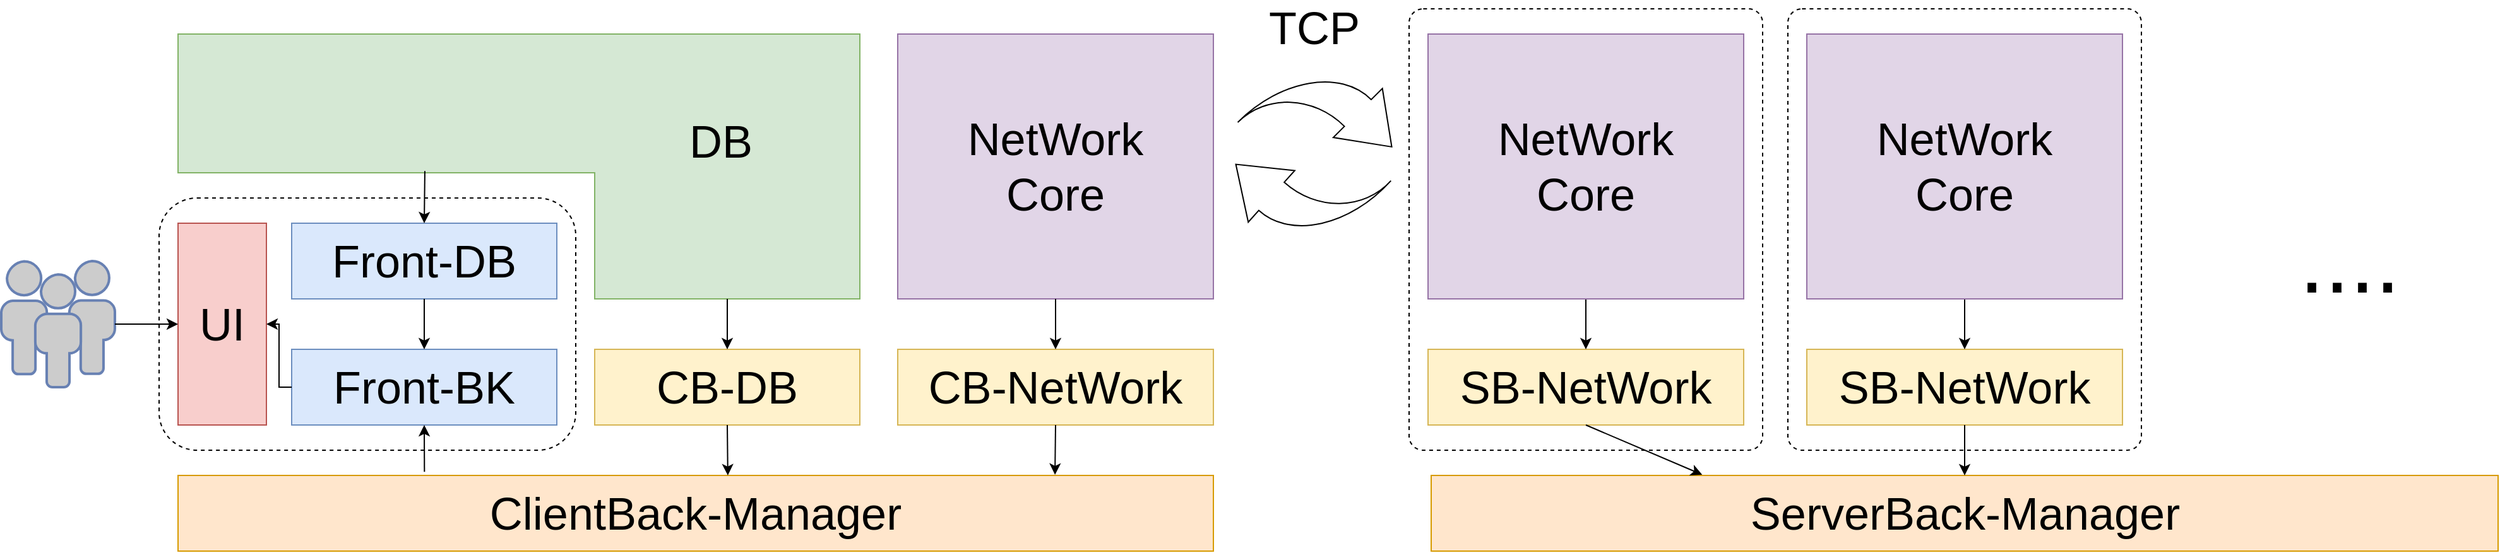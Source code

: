 <mxfile version="24.7.17">
  <diagram name="Page-1" id="rOZ1nbf3fq7kFRy8ewoV">
    <mxGraphModel dx="2875" dy="1225" grid="1" gridSize="10" guides="1" tooltips="1" connect="1" arrows="1" fold="1" page="1" pageScale="1" pageWidth="850" pageHeight="1100" math="0" shadow="0">
      <root>
        <mxCell id="0" />
        <mxCell id="1" parent="0" />
        <mxCell id="6OjcvlUsFw42OQyOWFL6-27" value="" style="group" vertex="1" connectable="0" parent="1">
          <mxGeometry x="690" y="300" width="280" height="350" as="geometry" />
        </mxCell>
        <mxCell id="6OjcvlUsFw42OQyOWFL6-11" value="" style="rounded=1;whiteSpace=wrap;html=1;dashed=1;arcSize=4;" vertex="1" parent="6OjcvlUsFw42OQyOWFL6-27">
          <mxGeometry width="280" height="350" as="geometry" />
        </mxCell>
        <mxCell id="iH2L8mBCul_JQ6tS9gb9-23" value="&lt;font style=&quot;font-size: 36px;&quot;&gt;S&lt;/font&gt;&lt;span style=&quot;font-size: 36px; background-color: initial;&quot;&gt;B-NetWork&lt;/span&gt;" style="rounded=0;whiteSpace=wrap;html=1;fillColor=#fff2cc;strokeColor=#d6b656;" parent="6OjcvlUsFw42OQyOWFL6-27" vertex="1">
          <mxGeometry x="15" y="270" width="250" height="60" as="geometry" />
        </mxCell>
        <mxCell id="iH2L8mBCul_JQ6tS9gb9-25" style="edgeStyle=orthogonalEdgeStyle;rounded=0;orthogonalLoop=1;jettySize=auto;html=1;" parent="6OjcvlUsFw42OQyOWFL6-27" source="iH2L8mBCul_JQ6tS9gb9-24" target="iH2L8mBCul_JQ6tS9gb9-23" edge="1">
          <mxGeometry relative="1" as="geometry" />
        </mxCell>
        <mxCell id="iH2L8mBCul_JQ6tS9gb9-24" value="&lt;font style=&quot;font-size: 36px;&quot;&gt;NetWork&lt;/font&gt;&lt;div&gt;&lt;font style=&quot;font-size: 36px;&quot;&gt;Core&lt;/font&gt;&lt;/div&gt;" style="rounded=0;whiteSpace=wrap;html=1;fillColor=#e1d5e7;strokeColor=#9673a6;" parent="6OjcvlUsFw42OQyOWFL6-27" vertex="1">
          <mxGeometry x="15" y="20" width="250" height="210" as="geometry" />
        </mxCell>
        <mxCell id="6OjcvlUsFw42OQyOWFL6-10" value="" style="rounded=1;whiteSpace=wrap;html=1;dashed=1;" vertex="1" parent="1">
          <mxGeometry x="-300" y="450" width="330" height="200" as="geometry" />
        </mxCell>
        <mxCell id="iH2L8mBCul_JQ6tS9gb9-2" value="&lt;font style=&quot;font-size: 36px;&quot;&gt;ClientBack-Manager&lt;/font&gt;" style="rounded=0;whiteSpace=wrap;html=1;fillColor=#ffe6cc;strokeColor=#d79b00;" parent="1" vertex="1">
          <mxGeometry x="-285" y="670" width="820" height="60" as="geometry" />
        </mxCell>
        <mxCell id="iH2L8mBCul_JQ6tS9gb9-3" value="&lt;font style=&quot;font-size: 36px;&quot;&gt;CB-DB&lt;/font&gt;" style="rounded=0;whiteSpace=wrap;html=1;fillColor=#fff2cc;strokeColor=#d6b656;" parent="1" vertex="1">
          <mxGeometry x="45" y="570" width="210" height="60" as="geometry" />
        </mxCell>
        <mxCell id="iH2L8mBCul_JQ6tS9gb9-4" value="&lt;font style=&quot;font-size: 36px;&quot;&gt;CB-NetWork&lt;/font&gt;" style="rounded=0;whiteSpace=wrap;html=1;fillColor=#fff2cc;strokeColor=#d6b656;" parent="1" vertex="1">
          <mxGeometry x="285" y="570" width="250" height="60" as="geometry" />
        </mxCell>
        <mxCell id="iH2L8mBCul_JQ6tS9gb9-5" value="&lt;font style=&quot;font-size: 36px;&quot;&gt;Front-BK&lt;/font&gt;" style="rounded=0;whiteSpace=wrap;html=1;fillColor=#dae8fc;strokeColor=#6c8ebf;" parent="1" vertex="1">
          <mxGeometry x="-195" y="570" width="210" height="60" as="geometry" />
        </mxCell>
        <mxCell id="iH2L8mBCul_JQ6tS9gb9-6" value="&lt;font style=&quot;font-size: 36px;&quot;&gt;NetWork&lt;/font&gt;&lt;div&gt;&lt;font style=&quot;font-size: 36px;&quot;&gt;Core&lt;/font&gt;&lt;/div&gt;" style="rounded=0;whiteSpace=wrap;html=1;fillColor=#e1d5e7;strokeColor=#9673a6;" parent="1" vertex="1">
          <mxGeometry x="285" y="320" width="250" height="210" as="geometry" />
        </mxCell>
        <mxCell id="iH2L8mBCul_JQ6tS9gb9-7" value="" style="shape=corner;whiteSpace=wrap;html=1;direction=south;dx=110;dy=210;fillColor=#d5e8d4;strokeColor=#82b366;" parent="1" vertex="1">
          <mxGeometry x="-285" y="320" width="540" height="210" as="geometry" />
        </mxCell>
        <mxCell id="iH2L8mBCul_JQ6tS9gb9-8" value="&lt;span style=&quot;font-size: 36px;&quot;&gt;Front-DB&lt;/span&gt;" style="rounded=0;whiteSpace=wrap;html=1;fillColor=#dae8fc;strokeColor=#6c8ebf;" parent="1" vertex="1">
          <mxGeometry x="-195" y="470" width="210" height="60" as="geometry" />
        </mxCell>
        <mxCell id="iH2L8mBCul_JQ6tS9gb9-9" value="&lt;font style=&quot;font-size: 36px;&quot;&gt;DB&lt;/font&gt;" style="text;html=1;align=center;verticalAlign=middle;whiteSpace=wrap;rounded=0;" parent="1" vertex="1">
          <mxGeometry x="75" y="380" width="140" height="50" as="geometry" />
        </mxCell>
        <mxCell id="iH2L8mBCul_JQ6tS9gb9-10" value="&lt;font style=&quot;font-size: 36px;&quot;&gt;UI&lt;/font&gt;" style="rounded=0;whiteSpace=wrap;html=1;fillColor=#f8cecc;strokeColor=#b85450;" parent="1" vertex="1">
          <mxGeometry x="-285" y="470" width="70" height="160" as="geometry" />
        </mxCell>
        <mxCell id="iH2L8mBCul_JQ6tS9gb9-11" value="" style="fontColor=#0066CC;verticalAlign=top;verticalLabelPosition=bottom;labelPosition=center;align=center;html=1;outlineConnect=0;fillColor=#CCCCCC;strokeColor=#6881B3;gradientColor=none;gradientDirection=north;strokeWidth=2;shape=mxgraph.networks.users;" parent="1" vertex="1">
          <mxGeometry x="-425" y="500" width="90" height="100" as="geometry" />
        </mxCell>
        <mxCell id="iH2L8mBCul_JQ6tS9gb9-12" value="" style="endArrow=classic;html=1;rounded=0;exitX=1;exitY=0.5;exitDx=0;exitDy=0;exitPerimeter=0;entryX=0;entryY=0.5;entryDx=0;entryDy=0;" parent="1" source="iH2L8mBCul_JQ6tS9gb9-11" target="iH2L8mBCul_JQ6tS9gb9-10" edge="1">
          <mxGeometry width="50" height="50" relative="1" as="geometry">
            <mxPoint x="-345" y="500" as="sourcePoint" />
            <mxPoint x="-274.289" y="500" as="targetPoint" />
          </mxGeometry>
        </mxCell>
        <mxCell id="iH2L8mBCul_JQ6tS9gb9-13" value="" style="endArrow=classic;html=1;rounded=0;exitX=0.517;exitY=0.638;exitDx=0;exitDy=0;exitPerimeter=0;entryX=0.5;entryY=0;entryDx=0;entryDy=0;" parent="1" source="iH2L8mBCul_JQ6tS9gb9-7" target="iH2L8mBCul_JQ6tS9gb9-8" edge="1">
          <mxGeometry width="50" height="50" relative="1" as="geometry">
            <mxPoint x="-325" y="510" as="sourcePoint" />
            <mxPoint x="-275" y="510" as="targetPoint" />
          </mxGeometry>
        </mxCell>
        <mxCell id="iH2L8mBCul_JQ6tS9gb9-14" value="" style="endArrow=classic;html=1;rounded=0;exitX=0.5;exitY=1;exitDx=0;exitDy=0;entryX=0.5;entryY=0;entryDx=0;entryDy=0;" parent="1" source="iH2L8mBCul_JQ6tS9gb9-8" target="iH2L8mBCul_JQ6tS9gb9-5" edge="1">
          <mxGeometry width="50" height="50" relative="1" as="geometry">
            <mxPoint x="-80" y="439" as="sourcePoint" />
            <mxPoint x="-80" y="480" as="targetPoint" />
          </mxGeometry>
        </mxCell>
        <mxCell id="iH2L8mBCul_JQ6tS9gb9-15" value="" style="endArrow=classic;html=1;rounded=0;exitX=0.238;exitY=-0.048;exitDx=0;exitDy=0;entryX=0.5;entryY=1;entryDx=0;entryDy=0;exitPerimeter=0;" parent="1" source="iH2L8mBCul_JQ6tS9gb9-2" target="iH2L8mBCul_JQ6tS9gb9-5" edge="1">
          <mxGeometry width="50" height="50" relative="1" as="geometry">
            <mxPoint x="-80" y="580" as="sourcePoint" />
            <mxPoint x="-80" y="540" as="targetPoint" />
          </mxGeometry>
        </mxCell>
        <mxCell id="iH2L8mBCul_JQ6tS9gb9-16" value="" style="endArrow=classic;html=1;rounded=0;exitX=0;exitY=0;exitDx=210;exitDy=105;exitPerimeter=0;" parent="1" source="iH2L8mBCul_JQ6tS9gb9-7" target="iH2L8mBCul_JQ6tS9gb9-3" edge="1">
          <mxGeometry width="50" height="50" relative="1" as="geometry">
            <mxPoint x="-80" y="540" as="sourcePoint" />
            <mxPoint x="-80" y="580" as="targetPoint" />
          </mxGeometry>
        </mxCell>
        <mxCell id="iH2L8mBCul_JQ6tS9gb9-17" value="" style="endArrow=classic;html=1;rounded=0;exitX=0.5;exitY=1;exitDx=0;exitDy=0;entryX=0.531;entryY=-0.001;entryDx=0;entryDy=0;entryPerimeter=0;" parent="1" source="iH2L8mBCul_JQ6tS9gb9-3" target="iH2L8mBCul_JQ6tS9gb9-2" edge="1">
          <mxGeometry width="50" height="50" relative="1" as="geometry">
            <mxPoint x="160" y="540" as="sourcePoint" />
            <mxPoint x="160" y="580" as="targetPoint" />
          </mxGeometry>
        </mxCell>
        <mxCell id="iH2L8mBCul_JQ6tS9gb9-18" value="" style="endArrow=classic;html=1;rounded=0;exitX=0.5;exitY=1;exitDx=0;exitDy=0;entryX=0.847;entryY=-0.009;entryDx=0;entryDy=0;entryPerimeter=0;" parent="1" source="iH2L8mBCul_JQ6tS9gb9-4" target="iH2L8mBCul_JQ6tS9gb9-2" edge="1">
          <mxGeometry width="50" height="50" relative="1" as="geometry">
            <mxPoint x="160" y="640" as="sourcePoint" />
            <mxPoint x="135" y="680" as="targetPoint" />
          </mxGeometry>
        </mxCell>
        <mxCell id="iH2L8mBCul_JQ6tS9gb9-19" value="" style="endArrow=classic;html=1;rounded=0;exitX=0.5;exitY=1;exitDx=0;exitDy=0;" parent="1" source="iH2L8mBCul_JQ6tS9gb9-6" target="iH2L8mBCul_JQ6tS9gb9-4" edge="1">
          <mxGeometry width="50" height="50" relative="1" as="geometry">
            <mxPoint x="420" y="640" as="sourcePoint" />
            <mxPoint x="340" y="680" as="targetPoint" />
          </mxGeometry>
        </mxCell>
        <mxCell id="iH2L8mBCul_JQ6tS9gb9-20" value="" style="endArrow=classic;html=1;rounded=0;entryX=1;entryY=0.5;entryDx=0;entryDy=0;exitX=0;exitY=0.5;exitDx=0;exitDy=0;edgeStyle=elbowEdgeStyle;" parent="1" target="iH2L8mBCul_JQ6tS9gb9-10" edge="1" source="iH2L8mBCul_JQ6tS9gb9-5">
          <mxGeometry width="50" height="50" relative="1" as="geometry">
            <mxPoint x="-285" y="710" as="sourcePoint" />
            <mxPoint x="-295" y="570" as="targetPoint" />
          </mxGeometry>
        </mxCell>
        <mxCell id="iH2L8mBCul_JQ6tS9gb9-31" value="" style="html=1;shadow=0;dashed=0;align=center;verticalAlign=middle;shape=mxgraph.arrows2.jumpInArrow;dy=15;dx=38;arrowHead=55;rotation=45;" parent="1" vertex="1">
          <mxGeometry x="575" y="340" width="100" height="100" as="geometry" />
        </mxCell>
        <mxCell id="iH2L8mBCul_JQ6tS9gb9-32" value="" style="html=1;shadow=0;dashed=0;align=center;verticalAlign=middle;shape=mxgraph.arrows2.jumpInArrow;dy=15;dx=38;arrowHead=55;rotation=-138;" parent="1" vertex="1">
          <mxGeometry x="555" y="390" width="100" height="100" as="geometry" />
        </mxCell>
        <mxCell id="iH2L8mBCul_JQ6tS9gb9-33" value="&lt;font style=&quot;font-size: 36px;&quot;&gt;TCP&lt;/font&gt;" style="text;html=1;align=center;verticalAlign=middle;whiteSpace=wrap;rounded=0;" parent="1" vertex="1">
          <mxGeometry x="585" y="300" width="60" height="30" as="geometry" />
        </mxCell>
        <mxCell id="iH2L8mBCul_JQ6tS9gb9-21" value="&lt;font style=&quot;font-size: 36px;&quot;&gt;ServerBack-Manager&lt;/font&gt;" style="rounded=0;whiteSpace=wrap;html=1;fillColor=#ffe6cc;strokeColor=#d79b00;" parent="1" vertex="1">
          <mxGeometry x="707.5" y="670" width="845" height="60" as="geometry" />
        </mxCell>
        <mxCell id="DuQizmAz_EA65Bhm9_b5-6" value="" style="endArrow=classic;html=1;rounded=0;exitX=0.5;exitY=1;exitDx=0;exitDy=0;entryX=0.254;entryY=-0.01;entryDx=0;entryDy=0;entryPerimeter=0;" parent="1" source="iH2L8mBCul_JQ6tS9gb9-23" target="iH2L8mBCul_JQ6tS9gb9-21" edge="1">
          <mxGeometry width="50" height="50" relative="1" as="geometry">
            <mxPoint x="805" y="670" as="sourcePoint" />
            <mxPoint x="855" y="620" as="targetPoint" />
          </mxGeometry>
        </mxCell>
        <mxCell id="6OjcvlUsFw42OQyOWFL6-28" value="" style="group" vertex="1" connectable="0" parent="1">
          <mxGeometry x="990" y="300" width="280" height="350" as="geometry" />
        </mxCell>
        <mxCell id="6OjcvlUsFw42OQyOWFL6-29" value="" style="rounded=1;whiteSpace=wrap;html=1;dashed=1;arcSize=4;" vertex="1" parent="6OjcvlUsFw42OQyOWFL6-28">
          <mxGeometry width="280" height="350" as="geometry" />
        </mxCell>
        <mxCell id="6OjcvlUsFw42OQyOWFL6-30" value="&lt;font style=&quot;font-size: 36px;&quot;&gt;S&lt;/font&gt;&lt;span style=&quot;font-size: 36px; background-color: initial;&quot;&gt;B-NetWork&lt;/span&gt;" style="rounded=0;whiteSpace=wrap;html=1;fillColor=#fff2cc;strokeColor=#d6b656;" vertex="1" parent="6OjcvlUsFw42OQyOWFL6-28">
          <mxGeometry x="15" y="270" width="250" height="60" as="geometry" />
        </mxCell>
        <mxCell id="6OjcvlUsFw42OQyOWFL6-31" style="edgeStyle=orthogonalEdgeStyle;rounded=0;orthogonalLoop=1;jettySize=auto;html=1;" edge="1" parent="6OjcvlUsFw42OQyOWFL6-28" source="6OjcvlUsFw42OQyOWFL6-32" target="6OjcvlUsFw42OQyOWFL6-30">
          <mxGeometry relative="1" as="geometry" />
        </mxCell>
        <mxCell id="6OjcvlUsFw42OQyOWFL6-32" value="&lt;font style=&quot;font-size: 36px;&quot;&gt;NetWork&lt;/font&gt;&lt;div&gt;&lt;font style=&quot;font-size: 36px;&quot;&gt;Core&lt;/font&gt;&lt;/div&gt;" style="rounded=0;whiteSpace=wrap;html=1;fillColor=#e1d5e7;strokeColor=#9673a6;" vertex="1" parent="6OjcvlUsFw42OQyOWFL6-28">
          <mxGeometry x="15" y="20" width="250" height="210" as="geometry" />
        </mxCell>
        <mxCell id="6OjcvlUsFw42OQyOWFL6-33" value="" style="endArrow=classic;html=1;rounded=0;exitX=0.5;exitY=1;exitDx=0;exitDy=0;entryX=0.5;entryY=0;entryDx=0;entryDy=0;" edge="1" parent="1" source="6OjcvlUsFw42OQyOWFL6-30" target="iH2L8mBCul_JQ6tS9gb9-21">
          <mxGeometry width="50" height="50" relative="1" as="geometry">
            <mxPoint x="840" y="640" as="sourcePoint" />
            <mxPoint x="914" y="679" as="targetPoint" />
          </mxGeometry>
        </mxCell>
        <mxCell id="6OjcvlUsFw42OQyOWFL6-34" value="&lt;font style=&quot;font-size: 72px;&quot;&gt;....&lt;/font&gt;" style="text;html=1;align=center;verticalAlign=middle;whiteSpace=wrap;rounded=0;" vertex="1" parent="1">
          <mxGeometry x="1340" y="470" width="190" height="60" as="geometry" />
        </mxCell>
      </root>
    </mxGraphModel>
  </diagram>
</mxfile>

